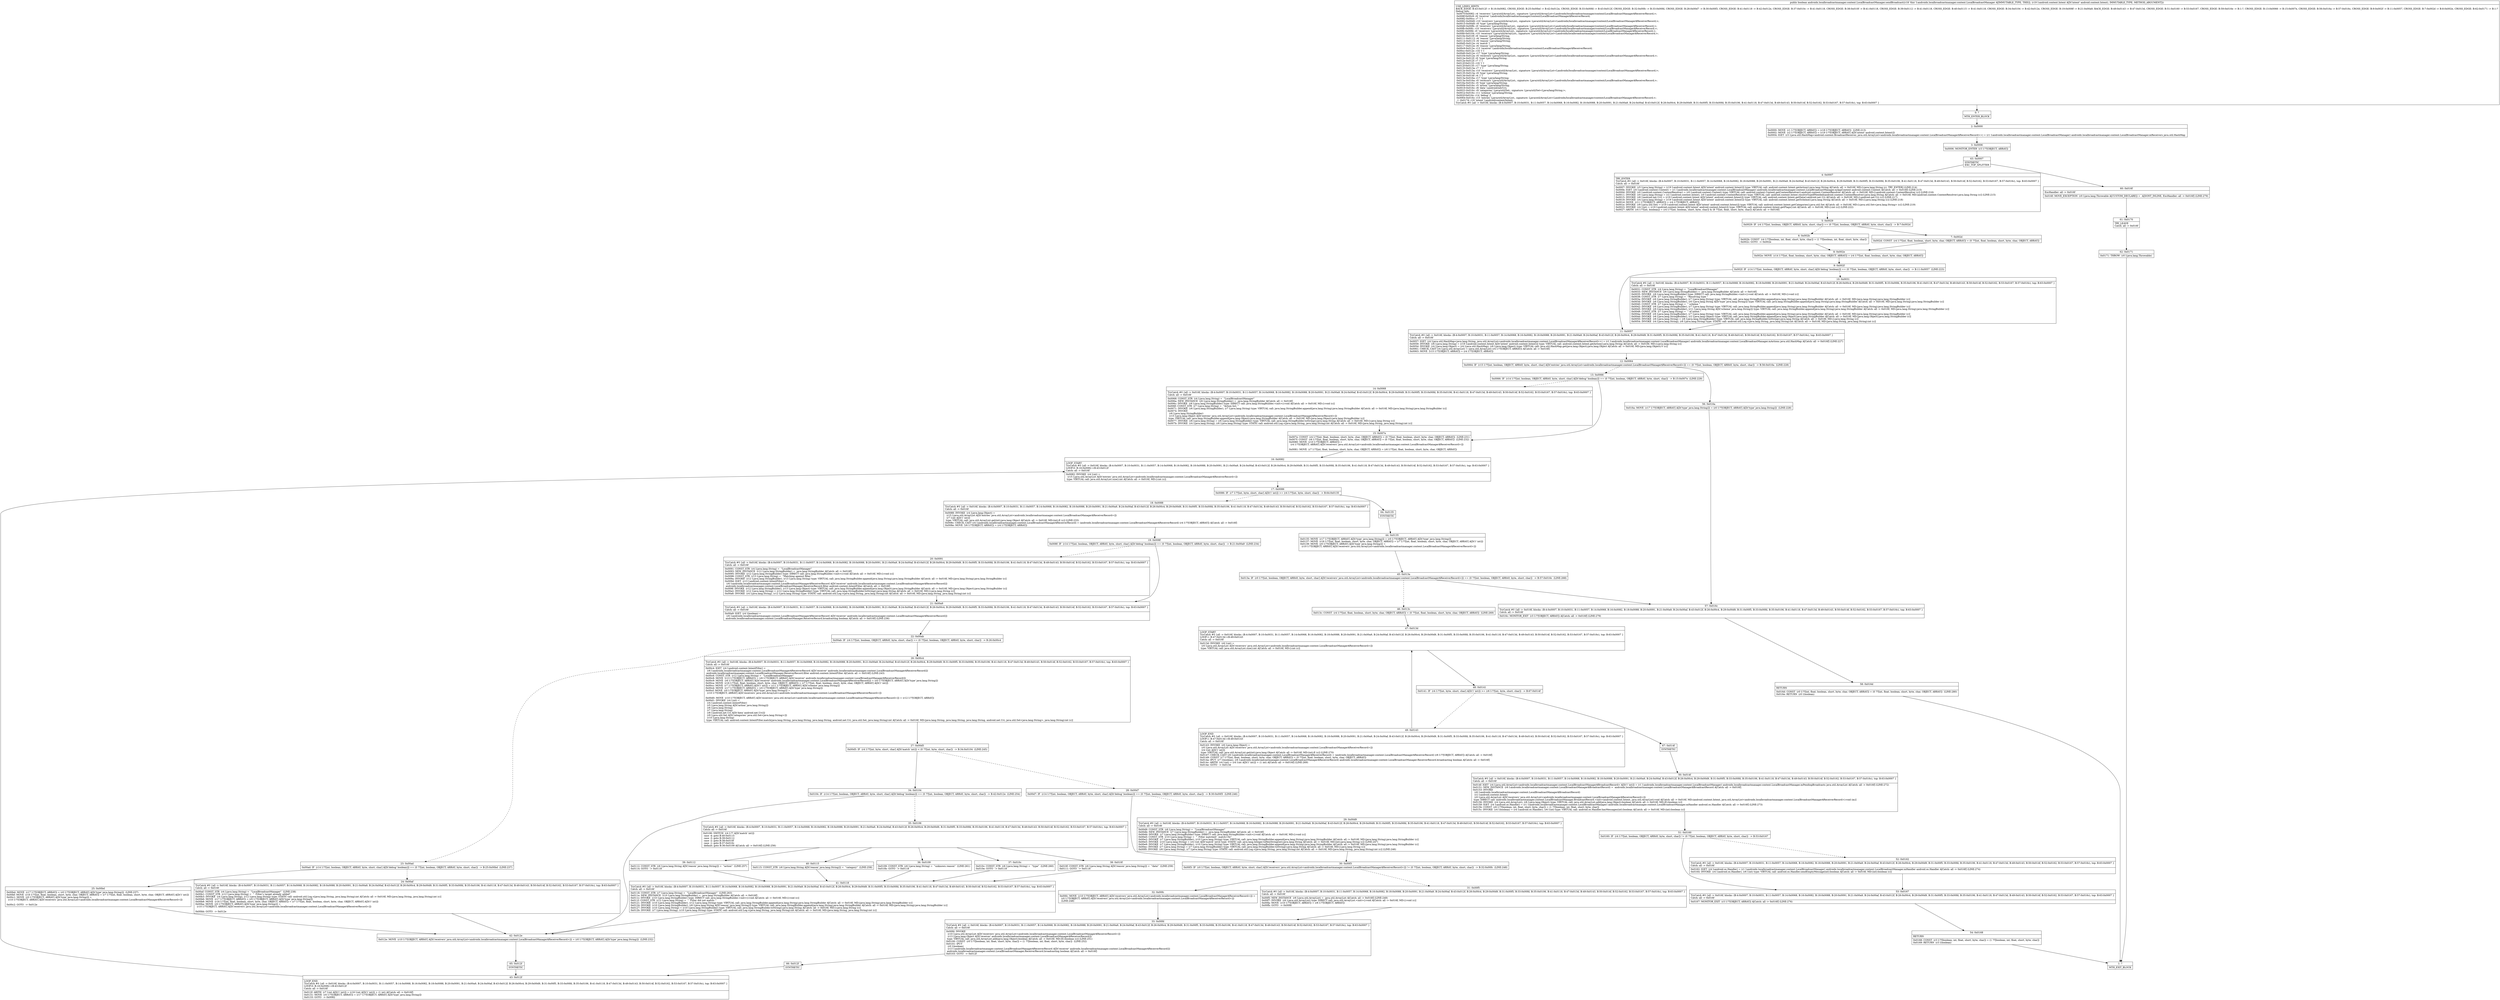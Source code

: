 digraph "CFG forandroidx.localbroadcastmanager.content.LocalBroadcastManager.sendBroadcast(Landroid\/content\/Intent;)Z" {
Node_0 [shape=record,label="{0\:\ ?|MTH_ENTER_BLOCK\l}"];
Node_2 [shape=record,label="{2\:\ 0x0000|0x0000: MOVE  (r1 I:??[OBJECT, ARRAY]) = (r18 I:??[OBJECT, ARRAY])  (LINE:213)\l0x0002: MOVE  (r2 I:??[OBJECT, ARRAY]) = (r19 I:??[OBJECT, ARRAY] A[D('intent' android.content.Intent)]) \l0x0004: IGET  (r3 I:java.util.HashMap\<android.content.BroadcastReceiver, java.util.ArrayList\<androidx.localbroadcastmanager.content.LocalBroadcastManager$ReceiverRecord\>\>) = (r1 I:androidx.localbroadcastmanager.content.LocalBroadcastManager) androidx.localbroadcastmanager.content.LocalBroadcastManager.mReceivers java.util.HashMap \l}"];
Node_3 [shape=record,label="{3\:\ 0x0006|0x0006: MONITOR_ENTER  (r3 I:??[OBJECT, ARRAY]) \l}"];
Node_63 [shape=record,label="{63\:\ 0x0007|SYNTHETIC\lEXC_TOP_SPLITTER\l}"];
Node_4 [shape=record,label="{4\:\ 0x0007|TRY_ENTER\lTryCatch #0 \{all \-\> 0x016f, blocks: (B:4:0x0007, B:10:0x0031, B:11:0x0057, B:14:0x0068, B:16:0x0082, B:18:0x0088, B:20:0x0091, B:21:0x00a9, B:24:0x00af, B:43:0x012f, B:26:0x00c4, B:29:0x00d9, B:31:0x00f5, B:33:0x00fd, B:35:0x0106, B:41:0x0118, B:47:0x013d, B:49:0x0143, B:50:0x014f, B:52:0x0162, B:53:0x0167, B:57:0x016c), top: B:63:0x0007 \}\lCatch: all \-\> 0x016f\l|0x0007: INVOKE  (r5 I:java.lang.String) = (r19 I:android.content.Intent A[D('intent' android.content.Intent)]) type: VIRTUAL call: android.content.Intent.getAction():java.lang.String A[Catch: all \-\> 0x016f, MD:():java.lang.String (c), TRY_ENTER] (LINE:214)\l0x000b: IGET  (r0 I:android.content.Context) = (r1 I:androidx.localbroadcastmanager.content.LocalBroadcastManager) androidx.localbroadcastmanager.content.LocalBroadcastManager.mAppContext android.content.Context A[Catch: all \-\> 0x016f] (LINE:215)\l0x000d: INVOKE  (r0 I:android.content.ContentResolver) = (r0 I:android.content.Context) type: VIRTUAL call: android.content.Context.getContentResolver():android.content.ContentResolver A[Catch: all \-\> 0x016f, MD:():android.content.ContentResolver (c)] (LINE:216)\l0x0011: INVOKE  (r0 I:java.lang.String) = (r2 I:android.content.Intent), (r0 I:android.content.ContentResolver) type: VIRTUAL call: android.content.Intent.resolveTypeIfNeeded(android.content.ContentResolver):java.lang.String A[Catch: all \-\> 0x016f, MD:(android.content.ContentResolver):java.lang.String (c)] (LINE:215)\l0x0015: INVOKE  (r8 I:android.net.Uri) = (r19 I:android.content.Intent A[D('intent' android.content.Intent)]) type: VIRTUAL call: android.content.Intent.getData():android.net.Uri A[Catch: all \-\> 0x016f, MD:():android.net.Uri (c)] (LINE:217)\l0x0019: INVOKE  (r4 I:java.lang.String) = (r19 I:android.content.Intent A[D('intent' android.content.Intent)]) type: VIRTUAL call: android.content.Intent.getScheme():java.lang.String A[Catch: all \-\> 0x016f, MD:():java.lang.String (c)] (LINE:218)\l0x001d: MOVE  (r11 I:??[OBJECT, ARRAY]) = (r4 I:??[OBJECT, ARRAY]) \l0x001e: INVOKE  (r9 I:java.util.Set) = (r19 I:android.content.Intent A[D('intent' android.content.Intent)]) type: VIRTUAL call: android.content.Intent.getCategories():java.util.Set A[Catch: all \-\> 0x016f, MD:():java.util.Set\<java.lang.String\> (c)] (LINE:219)\l0x0023: INVOKE  (r4 I:int) = (r19 I:android.content.Intent A[D('intent' android.content.Intent)]) type: VIRTUAL call: android.content.Intent.getFlags():int A[Catch: all \-\> 0x016f, MD:():int (c)] (LINE:222)\l0x0027: ARITH  (r4 I:??[int, boolean]) = (r4 I:??[int, boolean, short, byte, char]) & (8 ??[int, float, short, byte, char]) A[Catch: all \-\> 0x016f]\l}"];
Node_5 [shape=record,label="{5\:\ 0x0029|0x0029: IF  (r4 I:??[int, boolean, OBJECT, ARRAY, byte, short, char]) == (0 ??[int, boolean, OBJECT, ARRAY, byte, short, char])  \-\> B:7:0x002d \l}"];
Node_6 [shape=record,label="{6\:\ 0x002b|0x002b: CONST  (r4 I:??[boolean, int, float, short, byte, char]) = (1 ??[boolean, int, float, short, byte, char]) \l0x002c: GOTO  \-\> 0x002e \l}"];
Node_8 [shape=record,label="{8\:\ 0x002e|0x002e: MOVE  (r14 I:??[int, float, boolean, short, byte, char, OBJECT, ARRAY]) = (r4 I:??[int, float, boolean, short, byte, char, OBJECT, ARRAY]) \l}"];
Node_9 [shape=record,label="{9\:\ 0x002f|0x002f: IF  (r14 I:??[int, boolean, OBJECT, ARRAY, byte, short, char] A[D('debug' boolean)]) == (0 ??[int, boolean, OBJECT, ARRAY, byte, short, char])  \-\> B:11:0x0057  (LINE:223)\l}"];
Node_10 [shape=record,label="{10\:\ 0x0031|TryCatch #0 \{all \-\> 0x016f, blocks: (B:4:0x0007, B:10:0x0031, B:11:0x0057, B:14:0x0068, B:16:0x0082, B:18:0x0088, B:20:0x0091, B:21:0x00a9, B:24:0x00af, B:43:0x012f, B:26:0x00c4, B:29:0x00d9, B:31:0x00f5, B:33:0x00fd, B:35:0x0106, B:41:0x0118, B:47:0x013d, B:49:0x0143, B:50:0x014f, B:52:0x0162, B:53:0x0167, B:57:0x016c), top: B:63:0x0007 \}\lCatch: all \-\> 0x016f\l|0x0031: CONST_STR  (r4 I:java.lang.String) =  \"LocalBroadcastManager\" \l0x0033: NEW_INSTANCE  (r6 I:java.lang.StringBuilder) =  java.lang.StringBuilder A[Catch: all \-\> 0x016f]\l0x0035: INVOKE  (r6 I:java.lang.StringBuilder) type: DIRECT call: java.lang.StringBuilder.\<init\>():void A[Catch: all \-\> 0x016f, MD:():void (c)]\l0x0038: CONST_STR  (r7 I:java.lang.String) =  \"Resolving type \" \l0x003a: INVOKE  (r6 I:java.lang.StringBuilder), (r7 I:java.lang.String) type: VIRTUAL call: java.lang.StringBuilder.append(java.lang.String):java.lang.StringBuilder A[Catch: all \-\> 0x016f, MD:(java.lang.String):java.lang.StringBuilder (c)]\l0x003d: INVOKE  (r6 I:java.lang.StringBuilder), (r0 I:java.lang.String A[D('type' java.lang.String)]) type: VIRTUAL call: java.lang.StringBuilder.append(java.lang.String):java.lang.StringBuilder A[Catch: all \-\> 0x016f, MD:(java.lang.String):java.lang.StringBuilder (c)]\l0x0040: CONST_STR  (r7 I:java.lang.String) =  \" scheme \" \l0x0042: INVOKE  (r6 I:java.lang.StringBuilder), (r7 I:java.lang.String) type: VIRTUAL call: java.lang.StringBuilder.append(java.lang.String):java.lang.StringBuilder A[Catch: all \-\> 0x016f, MD:(java.lang.String):java.lang.StringBuilder (c)]\l0x0045: INVOKE  (r6 I:java.lang.StringBuilder), (r11 I:java.lang.String A[D('scheme' java.lang.String)]) type: VIRTUAL call: java.lang.StringBuilder.append(java.lang.String):java.lang.StringBuilder A[Catch: all \-\> 0x016f, MD:(java.lang.String):java.lang.StringBuilder (c)]\l0x0048: CONST_STR  (r7 I:java.lang.String) =  \" of intent \" \l0x004a: INVOKE  (r6 I:java.lang.StringBuilder), (r7 I:java.lang.String) type: VIRTUAL call: java.lang.StringBuilder.append(java.lang.String):java.lang.StringBuilder A[Catch: all \-\> 0x016f, MD:(java.lang.String):java.lang.StringBuilder (c)]\l0x004d: INVOKE  (r6 I:java.lang.StringBuilder), (r2 I:java.lang.Object) type: VIRTUAL call: java.lang.StringBuilder.append(java.lang.Object):java.lang.StringBuilder A[Catch: all \-\> 0x016f, MD:(java.lang.Object):java.lang.StringBuilder (c)]\l0x0050: INVOKE  (r6 I:java.lang.String) = (r6 I:java.lang.StringBuilder) type: VIRTUAL call: java.lang.StringBuilder.toString():java.lang.String A[Catch: all \-\> 0x016f, MD:():java.lang.String (c)]\l0x0054: INVOKE  (r4 I:java.lang.String), (r6 I:java.lang.String) type: STATIC call: android.util.Log.v(java.lang.String, java.lang.String):int A[Catch: all \-\> 0x016f, MD:(java.lang.String, java.lang.String):int (c)]\l}"];
Node_11 [shape=record,label="{11\:\ 0x0057|TryCatch #0 \{all \-\> 0x016f, blocks: (B:4:0x0007, B:10:0x0031, B:11:0x0057, B:14:0x0068, B:16:0x0082, B:18:0x0088, B:20:0x0091, B:21:0x00a9, B:24:0x00af, B:43:0x012f, B:26:0x00c4, B:29:0x00d9, B:31:0x00f5, B:33:0x00fd, B:35:0x0106, B:41:0x0118, B:47:0x013d, B:49:0x0143, B:50:0x014f, B:52:0x0162, B:53:0x0167, B:57:0x016c), top: B:63:0x0007 \}\lCatch: all \-\> 0x016f\l|0x0057: IGET  (r4 I:java.util.HashMap\<java.lang.String, java.util.ArrayList\<androidx.localbroadcastmanager.content.LocalBroadcastManager$ReceiverRecord\>\>) = (r1 I:androidx.localbroadcastmanager.content.LocalBroadcastManager) androidx.localbroadcastmanager.content.LocalBroadcastManager.mActions java.util.HashMap A[Catch: all \-\> 0x016f] (LINE:227)\l0x0059: INVOKE  (r6 I:java.lang.String) = (r19 I:android.content.Intent A[D('intent' android.content.Intent)]) type: VIRTUAL call: android.content.Intent.getAction():java.lang.String A[Catch: all \-\> 0x016f, MD:():java.lang.String (c)]\l0x005d: INVOKE  (r4 I:java.lang.Object) = (r4 I:java.util.HashMap), (r6 I:java.lang.Object) type: VIRTUAL call: java.util.HashMap.get(java.lang.Object):java.lang.Object A[Catch: all \-\> 0x016f, MD:(java.lang.Object):V (c)]\l0x0061: CHECK_CAST (r4 I:java.util.ArrayList) = (java.util.ArrayList) (r4 I:??[OBJECT, ARRAY]) A[Catch: all \-\> 0x016f]\l0x0063: MOVE  (r15 I:??[OBJECT, ARRAY]) = (r4 I:??[OBJECT, ARRAY]) \l}"];
Node_12 [shape=record,label="{12\:\ 0x0064|0x0064: IF  (r15 I:??[int, boolean, OBJECT, ARRAY, byte, short, char] A[D('entries' java.util.ArrayList\<androidx.localbroadcastmanager.content.LocalBroadcastManager$ReceiverRecord\>)]) == (0 ??[int, boolean, OBJECT, ARRAY, byte, short, char])  \-\> B:56:0x016a  (LINE:228)\l}"];
Node_13 [shape=record,label="{13\:\ 0x0066|0x0066: IF  (r14 I:??[int, boolean, OBJECT, ARRAY, byte, short, char] A[D('debug' boolean)]) == (0 ??[int, boolean, OBJECT, ARRAY, byte, short, char])  \-\> B:15:0x007e  (LINE:229)\l}"];
Node_14 [shape=record,label="{14\:\ 0x0068|TryCatch #0 \{all \-\> 0x016f, blocks: (B:4:0x0007, B:10:0x0031, B:11:0x0057, B:14:0x0068, B:16:0x0082, B:18:0x0088, B:20:0x0091, B:21:0x00a9, B:24:0x00af, B:43:0x012f, B:26:0x00c4, B:29:0x00d9, B:31:0x00f5, B:33:0x00fd, B:35:0x0106, B:41:0x0118, B:47:0x013d, B:49:0x0143, B:50:0x014f, B:52:0x0162, B:53:0x0167, B:57:0x016c), top: B:63:0x0007 \}\lCatch: all \-\> 0x016f\l|0x0068: CONST_STR  (r4 I:java.lang.String) =  \"LocalBroadcastManager\" \l0x006a: NEW_INSTANCE  (r6 I:java.lang.StringBuilder) =  java.lang.StringBuilder A[Catch: all \-\> 0x016f]\l0x006c: INVOKE  (r6 I:java.lang.StringBuilder) type: DIRECT call: java.lang.StringBuilder.\<init\>():void A[Catch: all \-\> 0x016f, MD:():void (c)]\l0x006f: CONST_STR  (r7 I:java.lang.String) =  \"Action list: \" \l0x0071: INVOKE  (r6 I:java.lang.StringBuilder), (r7 I:java.lang.String) type: VIRTUAL call: java.lang.StringBuilder.append(java.lang.String):java.lang.StringBuilder A[Catch: all \-\> 0x016f, MD:(java.lang.String):java.lang.StringBuilder (c)]\l0x0074: INVOKE  \l  (r6 I:java.lang.StringBuilder)\l  (r15 I:java.lang.Object A[D('entries' java.util.ArrayList\<androidx.localbroadcastmanager.content.LocalBroadcastManager$ReceiverRecord\>)])\l type: VIRTUAL call: java.lang.StringBuilder.append(java.lang.Object):java.lang.StringBuilder A[Catch: all \-\> 0x016f, MD:(java.lang.Object):java.lang.StringBuilder (c)]\l0x0077: INVOKE  (r6 I:java.lang.String) = (r6 I:java.lang.StringBuilder) type: VIRTUAL call: java.lang.StringBuilder.toString():java.lang.String A[Catch: all \-\> 0x016f, MD:():java.lang.String (c)]\l0x007b: INVOKE  (r4 I:java.lang.String), (r6 I:java.lang.String) type: STATIC call: android.util.Log.v(java.lang.String, java.lang.String):int A[Catch: all \-\> 0x016f, MD:(java.lang.String, java.lang.String):int (c)]\l}"];
Node_15 [shape=record,label="{15\:\ 0x007e|0x007e: CONST  (r4 I:??[int, float, boolean, short, byte, char, OBJECT, ARRAY]) = (0 ??[int, float, boolean, short, byte, char, OBJECT, ARRAY])  (LINE:231)\l0x007f: CONST  (r6 I:??[int, float, boolean, short, byte, char, OBJECT, ARRAY]) = (0 ??[int, float, boolean, short, byte, char, OBJECT, ARRAY])  (LINE:232)\l0x0080: MOVE  (r10 I:??[OBJECT, ARRAY]) = \l  (r4 I:??[OBJECT, ARRAY] A[D('receivers' java.util.ArrayList\<androidx.localbroadcastmanager.content.LocalBroadcastManager$ReceiverRecord\>)])\l \l0x0081: MOVE  (r7 I:??[int, float, boolean, short, byte, char, OBJECT, ARRAY]) = (r6 I:??[int, float, boolean, short, byte, char, OBJECT, ARRAY]) \l}"];
Node_16 [shape=record,label="{16\:\ 0x0082|LOOP_START\lTryCatch #0 \{all \-\> 0x016f, blocks: (B:4:0x0007, B:10:0x0031, B:11:0x0057, B:14:0x0068, B:16:0x0082, B:18:0x0088, B:20:0x0091, B:21:0x00a9, B:24:0x00af, B:43:0x012f, B:26:0x00c4, B:29:0x00d9, B:31:0x00f5, B:33:0x00fd, B:35:0x0106, B:41:0x0118, B:47:0x013d, B:49:0x0143, B:50:0x014f, B:52:0x0162, B:53:0x0167, B:57:0x016c), top: B:63:0x0007 \}\lLOOP:0: B:16:0x0082\-\>B:43:0x012f\lCatch: all \-\> 0x016f\l|0x0082: INVOKE  (r4 I:int) = \l  (r15 I:java.util.ArrayList A[D('entries' java.util.ArrayList\<androidx.localbroadcastmanager.content.LocalBroadcastManager$ReceiverRecord\>)])\l type: VIRTUAL call: java.util.ArrayList.size():int A[Catch: all \-\> 0x016f, MD:():int (c)]\l}"];
Node_17 [shape=record,label="{17\:\ 0x0086|0x0086: IF  (r7 I:??[int, byte, short, char] A[D('i' int)]) \>= (r4 I:??[int, byte, short, char])  \-\> B:64:0x0135 \l}"];
Node_18 [shape=record,label="{18\:\ 0x0088|TryCatch #0 \{all \-\> 0x016f, blocks: (B:4:0x0007, B:10:0x0031, B:11:0x0057, B:14:0x0068, B:16:0x0082, B:18:0x0088, B:20:0x0091, B:21:0x00a9, B:24:0x00af, B:43:0x012f, B:26:0x00c4, B:29:0x00d9, B:31:0x00f5, B:33:0x00fd, B:35:0x0106, B:41:0x0118, B:47:0x013d, B:49:0x0143, B:50:0x014f, B:52:0x0162, B:53:0x0167, B:57:0x016c), top: B:63:0x0007 \}\lCatch: all \-\> 0x016f\l|0x0088: INVOKE  (r4 I:java.lang.Object) = \l  (r15 I:java.util.ArrayList A[D('entries' java.util.ArrayList\<androidx.localbroadcastmanager.content.LocalBroadcastManager$ReceiverRecord\>)])\l  (r7 I:int A[D('i' int)])\l type: VIRTUAL call: java.util.ArrayList.get(int):java.lang.Object A[Catch: all \-\> 0x016f, MD:(int):E (c)] (LINE:233)\l0x008c: CHECK_CAST (r4 I:androidx.localbroadcastmanager.content.LocalBroadcastManager$ReceiverRecord) = (androidx.localbroadcastmanager.content.LocalBroadcastManager$ReceiverRecord) (r4 I:??[OBJECT, ARRAY]) A[Catch: all \-\> 0x016f]\l0x008e: MOVE  (r6 I:??[OBJECT, ARRAY]) = (r4 I:??[OBJECT, ARRAY]) \l}"];
Node_19 [shape=record,label="{19\:\ 0x008f|0x008f: IF  (r14 I:??[int, boolean, OBJECT, ARRAY, byte, short, char] A[D('debug' boolean)]) == (0 ??[int, boolean, OBJECT, ARRAY, byte, short, char])  \-\> B:21:0x00a9  (LINE:234)\l}"];
Node_20 [shape=record,label="{20\:\ 0x0091|TryCatch #0 \{all \-\> 0x016f, blocks: (B:4:0x0007, B:10:0x0031, B:11:0x0057, B:14:0x0068, B:16:0x0082, B:18:0x0088, B:20:0x0091, B:21:0x00a9, B:24:0x00af, B:43:0x012f, B:26:0x00c4, B:29:0x00d9, B:31:0x00f5, B:33:0x00fd, B:35:0x0106, B:41:0x0118, B:47:0x013d, B:49:0x0143, B:50:0x014f, B:52:0x0162, B:53:0x0167, B:57:0x016c), top: B:63:0x0007 \}\lCatch: all \-\> 0x016f\l|0x0091: CONST_STR  (r4 I:java.lang.String) =  \"LocalBroadcastManager\" \l0x0093: NEW_INSTANCE  (r12 I:java.lang.StringBuilder) =  java.lang.StringBuilder A[Catch: all \-\> 0x016f]\l0x0095: INVOKE  (r12 I:java.lang.StringBuilder) type: DIRECT call: java.lang.StringBuilder.\<init\>():void A[Catch: all \-\> 0x016f, MD:():void (c)]\l0x0098: CONST_STR  (r13 I:java.lang.String) =  \"Matching against filter \" \l0x009a: INVOKE  (r12 I:java.lang.StringBuilder), (r13 I:java.lang.String) type: VIRTUAL call: java.lang.StringBuilder.append(java.lang.String):java.lang.StringBuilder A[Catch: all \-\> 0x016f, MD:(java.lang.String):java.lang.StringBuilder (c)]\l0x009d: IGET  (r13 I:android.content.IntentFilter) = \l  (r6 I:androidx.localbroadcastmanager.content.LocalBroadcastManager$ReceiverRecord A[D('receiver' androidx.localbroadcastmanager.content.LocalBroadcastManager$ReceiverRecord)])\l androidx.localbroadcastmanager.content.LocalBroadcastManager.ReceiverRecord.filter android.content.IntentFilter A[Catch: all \-\> 0x016f]\l0x009f: INVOKE  (r12 I:java.lang.StringBuilder), (r13 I:java.lang.Object) type: VIRTUAL call: java.lang.StringBuilder.append(java.lang.Object):java.lang.StringBuilder A[Catch: all \-\> 0x016f, MD:(java.lang.Object):java.lang.StringBuilder (c)]\l0x00a2: INVOKE  (r12 I:java.lang.String) = (r12 I:java.lang.StringBuilder) type: VIRTUAL call: java.lang.StringBuilder.toString():java.lang.String A[Catch: all \-\> 0x016f, MD:():java.lang.String (c)]\l0x00a6: INVOKE  (r4 I:java.lang.String), (r12 I:java.lang.String) type: STATIC call: android.util.Log.v(java.lang.String, java.lang.String):int A[Catch: all \-\> 0x016f, MD:(java.lang.String, java.lang.String):int (c)]\l}"];
Node_21 [shape=record,label="{21\:\ 0x00a9|TryCatch #0 \{all \-\> 0x016f, blocks: (B:4:0x0007, B:10:0x0031, B:11:0x0057, B:14:0x0068, B:16:0x0082, B:18:0x0088, B:20:0x0091, B:21:0x00a9, B:24:0x00af, B:43:0x012f, B:26:0x00c4, B:29:0x00d9, B:31:0x00f5, B:33:0x00fd, B:35:0x0106, B:41:0x0118, B:47:0x013d, B:49:0x0143, B:50:0x014f, B:52:0x0162, B:53:0x0167, B:57:0x016c), top: B:63:0x0007 \}\lCatch: all \-\> 0x016f\l|0x00a9: IGET  (r4 I:boolean) = \l  (r6 I:androidx.localbroadcastmanager.content.LocalBroadcastManager$ReceiverRecord A[D('receiver' androidx.localbroadcastmanager.content.LocalBroadcastManager$ReceiverRecord)])\l androidx.localbroadcastmanager.content.LocalBroadcastManager.ReceiverRecord.broadcasting boolean A[Catch: all \-\> 0x016f] (LINE:236)\l}"];
Node_22 [shape=record,label="{22\:\ 0x00ab|0x00ab: IF  (r4 I:??[int, boolean, OBJECT, ARRAY, byte, short, char]) == (0 ??[int, boolean, OBJECT, ARRAY, byte, short, char])  \-\> B:26:0x00c4 \l}"];
Node_23 [shape=record,label="{23\:\ 0x00ad|0x00ad: IF  (r14 I:??[int, boolean, OBJECT, ARRAY, byte, short, char] A[D('debug' boolean)]) == (0 ??[int, boolean, OBJECT, ARRAY, byte, short, char])  \-\> B:25:0x00bd  (LINE:237)\l}"];
Node_24 [shape=record,label="{24\:\ 0x00af|TryCatch #0 \{all \-\> 0x016f, blocks: (B:4:0x0007, B:10:0x0031, B:11:0x0057, B:14:0x0068, B:16:0x0082, B:18:0x0088, B:20:0x0091, B:21:0x00a9, B:24:0x00af, B:43:0x012f, B:26:0x00c4, B:29:0x00d9, B:31:0x00f5, B:33:0x00fd, B:35:0x0106, B:41:0x0118, B:47:0x013d, B:49:0x0143, B:50:0x014f, B:52:0x0162, B:53:0x0167, B:57:0x016c), top: B:63:0x0007 \}\lCatch: all \-\> 0x016f\l|0x00af: CONST_STR  (r4 I:java.lang.String) =  \"LocalBroadcastManager\"  (LINE:238)\l0x00b1: CONST_STR  (r12 I:java.lang.String) =  \"  Filter's target already added\" \l0x00b3: INVOKE  (r4 I:java.lang.String), (r12 I:java.lang.String) type: STATIC call: android.util.Log.v(java.lang.String, java.lang.String):int A[Catch: all \-\> 0x016f, MD:(java.lang.String, java.lang.String):int (c)]\l0x00b6: MOVE  (r17 I:??[OBJECT, ARRAY]) = (r0 I:??[OBJECT, ARRAY] A[D('type' java.lang.String)]) \l0x00b8: MOVE  (r16 I:??[int, float, boolean, short, byte, char, OBJECT, ARRAY]) = (r7 I:??[int, float, boolean, short, byte, char, OBJECT, ARRAY] A[D('i' int)]) \l0x00ba: MOVE  (r0 I:??[OBJECT, ARRAY] A[D('type' java.lang.String)]) = \l  (r10 I:??[OBJECT, ARRAY] A[D('receivers' java.util.ArrayList\<androidx.localbroadcastmanager.content.LocalBroadcastManager$ReceiverRecord\>)])\l \l0x00bb: GOTO  \-\> 0x012e \l}"];
Node_42 [shape=record,label="{42\:\ 0x012e|0x012e: MOVE  (r10 I:??[OBJECT, ARRAY] A[D('receivers' java.util.ArrayList\<androidx.localbroadcastmanager.content.LocalBroadcastManager$ReceiverRecord\>)]) = (r0 I:??[OBJECT, ARRAY] A[D('type' java.lang.String)])  (LINE:232)\l}"];
Node_65 [shape=record,label="{65\:\ 0x012f|SYNTHETIC\l}"];
Node_43 [shape=record,label="{43\:\ 0x012f|LOOP_END\lTryCatch #0 \{all \-\> 0x016f, blocks: (B:4:0x0007, B:10:0x0031, B:11:0x0057, B:14:0x0068, B:16:0x0082, B:18:0x0088, B:20:0x0091, B:21:0x00a9, B:24:0x00af, B:43:0x012f, B:26:0x00c4, B:29:0x00d9, B:31:0x00f5, B:33:0x00fd, B:35:0x0106, B:41:0x0118, B:47:0x013d, B:49:0x0143, B:50:0x014f, B:52:0x0162, B:53:0x0167, B:57:0x016c), top: B:63:0x0007 \}\lLOOP:0: B:16:0x0082\-\>B:43:0x012f\lCatch: all \-\> 0x016f\l|0x012f: ARITH  (r7 I:int A[D('i' int)]) = (r16 I:int A[D('i' int)]) + (1 int) A[Catch: all \-\> 0x016f]\l0x0131: MOVE  (r0 I:??[OBJECT, ARRAY]) = (r17 I:??[OBJECT, ARRAY] A[D('type' java.lang.String)]) \l0x0133: GOTO  \-\> 0x0082 \l}"];
Node_25 [shape=record,label="{25\:\ 0x00bd|0x00bd: MOVE  (r17 I:??[OBJECT, ARRAY]) = (r0 I:??[OBJECT, ARRAY] A[D('type' java.lang.String)])  (LINE:237)\l0x00bf: MOVE  (r16 I:??[int, float, boolean, short, byte, char, OBJECT, ARRAY]) = (r7 I:??[int, float, boolean, short, byte, char, OBJECT, ARRAY] A[D('i' int)]) \l0x00c1: MOVE  (r0 I:??[OBJECT, ARRAY] A[D('type' java.lang.String)]) = \l  (r10 I:??[OBJECT, ARRAY] A[D('receivers' java.util.ArrayList\<androidx.localbroadcastmanager.content.LocalBroadcastManager$ReceiverRecord\>)])\l \l0x00c2: GOTO  \-\> 0x012e \l}"];
Node_26 [shape=record,label="{26\:\ 0x00c4|TryCatch #0 \{all \-\> 0x016f, blocks: (B:4:0x0007, B:10:0x0031, B:11:0x0057, B:14:0x0068, B:16:0x0082, B:18:0x0088, B:20:0x0091, B:21:0x00a9, B:24:0x00af, B:43:0x012f, B:26:0x00c4, B:29:0x00d9, B:31:0x00f5, B:33:0x00fd, B:35:0x0106, B:41:0x0118, B:47:0x013d, B:49:0x0143, B:50:0x014f, B:52:0x0162, B:53:0x0167, B:57:0x016c), top: B:63:0x0007 \}\lCatch: all \-\> 0x016f\l|0x00c4: IGET  (r4 I:android.content.IntentFilter) = \l  (r6 I:androidx.localbroadcastmanager.content.LocalBroadcastManager$ReceiverRecord A[D('receiver' androidx.localbroadcastmanager.content.LocalBroadcastManager$ReceiverRecord)])\l androidx.localbroadcastmanager.content.LocalBroadcastManager.ReceiverRecord.filter android.content.IntentFilter A[Catch: all \-\> 0x016f] (LINE:243)\l0x00c6: CONST_STR  (r12 I:java.lang.String) =  \"LocalBroadcastManager\" \l0x00c8: MOVE  (r13 I:??[OBJECT, ARRAY]) = (r6 I:??[OBJECT, ARRAY] A[D('receiver' androidx.localbroadcastmanager.content.LocalBroadcastManager$ReceiverRecord)]) \l0x00c9: MOVE  (r6 I:??[OBJECT, ARRAY] A[D('receiver' androidx.localbroadcastmanager.content.LocalBroadcastManager$ReceiverRecord)]) = (r0 I:??[OBJECT, ARRAY] A[D('type' java.lang.String)]) \l0x00ca: MOVE  (r16 I:??[int, float, boolean, short, byte, char, OBJECT, ARRAY]) = (r7 I:??[int, float, boolean, short, byte, char, OBJECT, ARRAY] A[D('i' int)]) \l0x00cc: MOVE  (r7 I:??[OBJECT, ARRAY] A[D('i' int)]) = (r11 I:??[OBJECT, ARRAY] A[D('scheme' java.lang.String)]) \l0x00cd: MOVE  (r17 I:??[OBJECT, ARRAY]) = (r0 I:??[OBJECT, ARRAY] A[D('type' java.lang.String)]) \l0x00cf: MOVE  (r0 I:??[OBJECT, ARRAY] A[D('type' java.lang.String)]) = \l  (r10 I:??[OBJECT, ARRAY] A[D('receivers' java.util.ArrayList\<androidx.localbroadcastmanager.content.LocalBroadcastManager$ReceiverRecord\>)])\l \l0x00d0: MOVE  (r10 I:??[OBJECT, ARRAY] A[D('receivers' java.util.ArrayList\<androidx.localbroadcastmanager.content.LocalBroadcastManager$ReceiverRecord\>)]) = (r12 I:??[OBJECT, ARRAY]) \l0x00d1: INVOKE  (r4 I:int) = \l  (r4 I:android.content.IntentFilter)\l  (r5 I:java.lang.String A[D('action' java.lang.String)])\l  (r6 I:java.lang.String)\l  (r7 I:java.lang.String)\l  (r8 I:android.net.Uri A[D('data' android.net.Uri)])\l  (r9 I:java.util.Set A[D('categories' java.util.Set\<java.lang.String\>)])\l  (r10 I:java.lang.String)\l type: VIRTUAL call: android.content.IntentFilter.match(java.lang.String, java.lang.String, java.lang.String, android.net.Uri, java.util.Set, java.lang.String):int A[Catch: all \-\> 0x016f, MD:(java.lang.String, java.lang.String, java.lang.String, android.net.Uri, java.util.Set\<java.lang.String\>, java.lang.String):int (c)]\l}"];
Node_27 [shape=record,label="{27\:\ 0x00d5|0x00d5: IF  (r4 I:??[int, byte, short, char] A[D('match' int)]) \< (0 ??[int, byte, short, char])  \-\> B:34:0x0104  (LINE:245)\l}"];
Node_28 [shape=record,label="{28\:\ 0x00d7|0x00d7: IF  (r14 I:??[int, boolean, OBJECT, ARRAY, byte, short, char] A[D('debug' boolean)]) == (0 ??[int, boolean, OBJECT, ARRAY, byte, short, char])  \-\> B:30:0x00f3  (LINE:246)\l}"];
Node_29 [shape=record,label="{29\:\ 0x00d9|TryCatch #0 \{all \-\> 0x016f, blocks: (B:4:0x0007, B:10:0x0031, B:11:0x0057, B:14:0x0068, B:16:0x0082, B:18:0x0088, B:20:0x0091, B:21:0x00a9, B:24:0x00af, B:43:0x012f, B:26:0x00c4, B:29:0x00d9, B:31:0x00f5, B:33:0x00fd, B:35:0x0106, B:41:0x0118, B:47:0x013d, B:49:0x0143, B:50:0x014f, B:52:0x0162, B:53:0x0167, B:57:0x016c), top: B:63:0x0007 \}\lCatch: all \-\> 0x016f\l|0x00d9: CONST_STR  (r6 I:java.lang.String) =  \"LocalBroadcastManager\" \l0x00db: NEW_INSTANCE  (r7 I:java.lang.StringBuilder) =  java.lang.StringBuilder A[Catch: all \-\> 0x016f]\l0x00dd: INVOKE  (r7 I:java.lang.StringBuilder) type: DIRECT call: java.lang.StringBuilder.\<init\>():void A[Catch: all \-\> 0x016f, MD:():void (c)]\l0x00e0: CONST_STR  (r10 I:java.lang.String) =  \"  Filter matched!  match=0x\" \l0x00e2: INVOKE  (r7 I:java.lang.StringBuilder), (r10 I:java.lang.String) type: VIRTUAL call: java.lang.StringBuilder.append(java.lang.String):java.lang.StringBuilder A[Catch: all \-\> 0x016f, MD:(java.lang.String):java.lang.StringBuilder (c)]\l0x00e5: INVOKE  (r10 I:java.lang.String) = (r4 I:int A[D('match' int)]) type: STATIC call: java.lang.Integer.toHexString(int):java.lang.String A[Catch: all \-\> 0x016f, MD:(int):java.lang.String (c)] (LINE:247)\l0x00e9: INVOKE  (r7 I:java.lang.StringBuilder), (r10 I:java.lang.String) type: VIRTUAL call: java.lang.StringBuilder.append(java.lang.String):java.lang.StringBuilder A[Catch: all \-\> 0x016f, MD:(java.lang.String):java.lang.StringBuilder (c)]\l0x00ec: INVOKE  (r7 I:java.lang.String) = (r7 I:java.lang.StringBuilder) type: VIRTUAL call: java.lang.StringBuilder.toString():java.lang.String A[Catch: all \-\> 0x016f, MD:():java.lang.String (c)]\l0x00f0: INVOKE  (r6 I:java.lang.String), (r7 I:java.lang.String) type: STATIC call: android.util.Log.v(java.lang.String, java.lang.String):int A[Catch: all \-\> 0x016f, MD:(java.lang.String, java.lang.String):int (c)] (LINE:246)\l}"];
Node_30 [shape=record,label="{30\:\ 0x00f3|0x00f3: IF  (r0 I:??[int, boolean, OBJECT, ARRAY, byte, short, char] A[D('receivers' java.util.ArrayList\<androidx.localbroadcastmanager.content.LocalBroadcastManager$ReceiverRecord\>)]) != (0 ??[int, boolean, OBJECT, ARRAY, byte, short, char])  \-\> B:32:0x00fc  (LINE:248)\l}"];
Node_31 [shape=record,label="{31\:\ 0x00f5|TryCatch #0 \{all \-\> 0x016f, blocks: (B:4:0x0007, B:10:0x0031, B:11:0x0057, B:14:0x0068, B:16:0x0082, B:18:0x0088, B:20:0x0091, B:21:0x00a9, B:24:0x00af, B:43:0x012f, B:26:0x00c4, B:29:0x00d9, B:31:0x00f5, B:33:0x00fd, B:35:0x0106, B:41:0x0118, B:47:0x013d, B:49:0x0143, B:50:0x014f, B:52:0x0162, B:53:0x0167, B:57:0x016c), top: B:63:0x0007 \}\lCatch: all \-\> 0x016f\l|0x00f5: NEW_INSTANCE  (r6 I:java.util.ArrayList) =  java.util.ArrayList A[Catch: all \-\> 0x016f] (LINE:249)\l0x00f7: INVOKE  (r6 I:java.util.ArrayList) type: DIRECT call: java.util.ArrayList.\<init\>():void A[Catch: all \-\> 0x016f, MD:():void (c)]\l0x00fa: MOVE  (r10 I:??[OBJECT, ARRAY]) = (r6 I:??[OBJECT, ARRAY]) \l0x00fb: GOTO  \-\> 0x00fd \l}"];
Node_33 [shape=record,label="{33\:\ 0x00fd|TryCatch #0 \{all \-\> 0x016f, blocks: (B:4:0x0007, B:10:0x0031, B:11:0x0057, B:14:0x0068, B:16:0x0082, B:18:0x0088, B:20:0x0091, B:21:0x00a9, B:24:0x00af, B:43:0x012f, B:26:0x00c4, B:29:0x00d9, B:31:0x00f5, B:33:0x00fd, B:35:0x0106, B:41:0x0118, B:47:0x013d, B:49:0x0143, B:50:0x014f, B:52:0x0162, B:53:0x0167, B:57:0x016c), top: B:63:0x0007 \}\lCatch: all \-\> 0x016f\l|0x00fd: INVOKE  \l  (r10 I:java.util.ArrayList A[D('receivers' java.util.ArrayList\<androidx.localbroadcastmanager.content.LocalBroadcastManager$ReceiverRecord\>)])\l  (r13 I:java.lang.Object A[D('receiver' androidx.localbroadcastmanager.content.LocalBroadcastManager$ReceiverRecord)])\l type: VIRTUAL call: java.util.ArrayList.add(java.lang.Object):boolean A[Catch: all \-\> 0x016f, MD:(E):boolean (c)] (LINE:251)\l0x0100: CONST  (r0 I:??[boolean, int, float, short, byte, char]) = (1 ??[boolean, int, float, short, byte, char])  (LINE:252)\l0x0101: IPUT  \l  (r0 I:boolean)\l  (r13 I:androidx.localbroadcastmanager.content.LocalBroadcastManager$ReceiverRecord A[D('receiver' androidx.localbroadcastmanager.content.LocalBroadcastManager$ReceiverRecord)])\l androidx.localbroadcastmanager.content.LocalBroadcastManager.ReceiverRecord.broadcasting boolean A[Catch: all \-\> 0x016f]\l0x0103: GOTO  \-\> 0x012f \l}"];
Node_66 [shape=record,label="{66\:\ 0x012f|SYNTHETIC\l}"];
Node_32 [shape=record,label="{32\:\ 0x00fc|0x00fc: MOVE  (r10 I:??[OBJECT, ARRAY] A[D('receivers' java.util.ArrayList\<androidx.localbroadcastmanager.content.LocalBroadcastManager$ReceiverRecord\>)]) = \l  (r0 I:??[OBJECT, ARRAY] A[D('receivers' java.util.ArrayList\<androidx.localbroadcastmanager.content.LocalBroadcastManager$ReceiverRecord\>)])\l  (LINE:248)\l}"];
Node_34 [shape=record,label="{34\:\ 0x0104|0x0104: IF  (r14 I:??[int, boolean, OBJECT, ARRAY, byte, short, char] A[D('debug' boolean)]) == (0 ??[int, boolean, OBJECT, ARRAY, byte, short, char])  \-\> B:42:0x012e  (LINE:254)\l}"];
Node_35 [shape=record,label="{35\:\ 0x0106|TryCatch #0 \{all \-\> 0x016f, blocks: (B:4:0x0007, B:10:0x0031, B:11:0x0057, B:14:0x0068, B:16:0x0082, B:18:0x0088, B:20:0x0091, B:21:0x00a9, B:24:0x00af, B:43:0x012f, B:26:0x00c4, B:29:0x00d9, B:31:0x00f5, B:33:0x00fd, B:35:0x0106, B:41:0x0118, B:47:0x013d, B:49:0x0143, B:50:0x014f, B:52:0x0162, B:53:0x0167, B:57:0x016c), top: B:63:0x0007 \}\lCatch: all \-\> 0x016f\l|0x0106: SWITCH  (r4 I:?? A[D('match' int)])\l case \-4: goto B:40:0x0115\l case \-3: goto B:39:0x0112\l case \-2: goto B:38:0x010f\l case \-1: goto B:37:0x010c\l default: goto B:36:0x0109 A[Catch: all \-\> 0x016f] (LINE:256)\l}"];
Node_36 [shape=record,label="{36\:\ 0x0109|0x0109: CONST_STR  (r6 I:java.lang.String) =  \"unknown reason\"  (LINE:261)\l0x010b: GOTO  \-\> 0x0118 \l}"];
Node_41 [shape=record,label="{41\:\ 0x0118|TryCatch #0 \{all \-\> 0x016f, blocks: (B:4:0x0007, B:10:0x0031, B:11:0x0057, B:14:0x0068, B:16:0x0082, B:18:0x0088, B:20:0x0091, B:21:0x00a9, B:24:0x00af, B:43:0x012f, B:26:0x00c4, B:29:0x00d9, B:31:0x00f5, B:33:0x00fd, B:35:0x0106, B:41:0x0118, B:47:0x013d, B:49:0x0143, B:50:0x014f, B:52:0x0162, B:53:0x0167, B:57:0x016c), top: B:63:0x0007 \}\lCatch: all \-\> 0x016f\l|0x0118: CONST_STR  (r7 I:java.lang.String) =  \"LocalBroadcastManager\"  (LINE:263)\l0x011a: NEW_INSTANCE  (r10 I:java.lang.StringBuilder) =  java.lang.StringBuilder A[Catch: all \-\> 0x016f]\l0x011c: INVOKE  (r10 I:java.lang.StringBuilder) type: DIRECT call: java.lang.StringBuilder.\<init\>():void A[Catch: all \-\> 0x016f, MD:():void (c)]\l0x011f: CONST_STR  (r12 I:java.lang.String) =  \"  Filter did not match: \" \l0x0121: INVOKE  (r10 I:java.lang.StringBuilder), (r12 I:java.lang.String) type: VIRTUAL call: java.lang.StringBuilder.append(java.lang.String):java.lang.StringBuilder A[Catch: all \-\> 0x016f, MD:(java.lang.String):java.lang.StringBuilder (c)]\l0x0124: INVOKE  (r10 I:java.lang.StringBuilder), (r6 I:java.lang.String A[D('reason' java.lang.String)]) type: VIRTUAL call: java.lang.StringBuilder.append(java.lang.String):java.lang.StringBuilder A[Catch: all \-\> 0x016f, MD:(java.lang.String):java.lang.StringBuilder (c)]\l0x0127: INVOKE  (r10 I:java.lang.String) = (r10 I:java.lang.StringBuilder) type: VIRTUAL call: java.lang.StringBuilder.toString():java.lang.String A[Catch: all \-\> 0x016f, MD:():java.lang.String (c)]\l0x012b: INVOKE  (r7 I:java.lang.String), (r10 I:java.lang.String) type: STATIC call: android.util.Log.v(java.lang.String, java.lang.String):int A[Catch: all \-\> 0x016f, MD:(java.lang.String, java.lang.String):int (c)]\l}"];
Node_37 [shape=record,label="{37\:\ 0x010c|0x010c: CONST_STR  (r6 I:java.lang.String) =  \"type\"  (LINE:260)\l0x010e: GOTO  \-\> 0x0118 \l}"];
Node_38 [shape=record,label="{38\:\ 0x010f|0x010f: CONST_STR  (r6 I:java.lang.String A[D('reason' java.lang.String)]) =  \"data\"  (LINE:259)\l0x0111: GOTO  \-\> 0x0118 \l}"];
Node_39 [shape=record,label="{39\:\ 0x0112|0x0112: CONST_STR  (r6 I:java.lang.String A[D('reason' java.lang.String)]) =  \"action\"  (LINE:257)\l0x0114: GOTO  \-\> 0x0118 \l}"];
Node_40 [shape=record,label="{40\:\ 0x0115|0x0115: CONST_STR  (r6 I:java.lang.String A[D('reason' java.lang.String)]) =  \"category\"  (LINE:258)\l}"];
Node_64 [shape=record,label="{64\:\ 0x0135|SYNTHETIC\l}"];
Node_44 [shape=record,label="{44\:\ 0x0135|0x0135: MOVE  (r17 I:??[OBJECT, ARRAY] A[D('type' java.lang.String)]) = (r0 I:??[OBJECT, ARRAY] A[D('type' java.lang.String)]) \l0x0137: MOVE  (r16 I:??[int, float, boolean, short, byte, char, OBJECT, ARRAY]) = (r7 I:??[int, float, boolean, short, byte, char, OBJECT, ARRAY] A[D('i' int)]) \l0x0139: MOVE  (r0 I:??[OBJECT, ARRAY] A[D('type' java.lang.String)]) = \l  (r10 I:??[OBJECT, ARRAY] A[D('receivers' java.util.ArrayList\<androidx.localbroadcastmanager.content.LocalBroadcastManager$ReceiverRecord\>)])\l \l}"];
Node_45 [shape=record,label="{45\:\ 0x013a|0x013a: IF  (r0 I:??[int, boolean, OBJECT, ARRAY, byte, short, char] A[D('receivers' java.util.ArrayList\<androidx.localbroadcastmanager.content.LocalBroadcastManager$ReceiverRecord\>)]) == (0 ??[int, boolean, OBJECT, ARRAY, byte, short, char])  \-\> B:57:0x016c  (LINE:268)\l}"];
Node_46 [shape=record,label="{46\:\ 0x013c|0x013c: CONST  (r4 I:??[int, float, boolean, short, byte, char, OBJECT, ARRAY]) = (0 ??[int, float, boolean, short, byte, char, OBJECT, ARRAY])  (LINE:269)\l}"];
Node_47 [shape=record,label="{47\:\ 0x013d|LOOP_START\lTryCatch #0 \{all \-\> 0x016f, blocks: (B:4:0x0007, B:10:0x0031, B:11:0x0057, B:14:0x0068, B:16:0x0082, B:18:0x0088, B:20:0x0091, B:21:0x00a9, B:24:0x00af, B:43:0x012f, B:26:0x00c4, B:29:0x00d9, B:31:0x00f5, B:33:0x00fd, B:35:0x0106, B:41:0x0118, B:47:0x013d, B:49:0x0143, B:50:0x014f, B:52:0x0162, B:53:0x0167, B:57:0x016c), top: B:63:0x0007 \}\lLOOP:1: B:47:0x013d\-\>B:49:0x0143\lCatch: all \-\> 0x016f\l|0x013d: INVOKE  (r6 I:int) = \l  (r0 I:java.util.ArrayList A[D('receivers' java.util.ArrayList\<androidx.localbroadcastmanager.content.LocalBroadcastManager$ReceiverRecord\>)])\l type: VIRTUAL call: java.util.ArrayList.size():int A[Catch: all \-\> 0x016f, MD:():int (c)]\l}"];
Node_48 [shape=record,label="{48\:\ 0x0141|0x0141: IF  (r4 I:??[int, byte, short, char] A[D('i' int)]) \>= (r6 I:??[int, byte, short, char])  \-\> B:67:0x014f \l}"];
Node_49 [shape=record,label="{49\:\ 0x0143|LOOP_END\lTryCatch #0 \{all \-\> 0x016f, blocks: (B:4:0x0007, B:10:0x0031, B:11:0x0057, B:14:0x0068, B:16:0x0082, B:18:0x0088, B:20:0x0091, B:21:0x00a9, B:24:0x00af, B:43:0x012f, B:26:0x00c4, B:29:0x00d9, B:31:0x00f5, B:33:0x00fd, B:35:0x0106, B:41:0x0118, B:47:0x013d, B:49:0x0143, B:50:0x014f, B:52:0x0162, B:53:0x0167, B:57:0x016c), top: B:63:0x0007 \}\lLOOP:1: B:47:0x013d\-\>B:49:0x0143\lCatch: all \-\> 0x016f\l|0x0143: INVOKE  (r6 I:java.lang.Object) = \l  (r0 I:java.util.ArrayList A[D('receivers' java.util.ArrayList\<androidx.localbroadcastmanager.content.LocalBroadcastManager$ReceiverRecord\>)])\l  (r4 I:int A[D('i' int)])\l type: VIRTUAL call: java.util.ArrayList.get(int):java.lang.Object A[Catch: all \-\> 0x016f, MD:(int):E (c)] (LINE:270)\l0x0147: CHECK_CAST (r6 I:androidx.localbroadcastmanager.content.LocalBroadcastManager$ReceiverRecord) = (androidx.localbroadcastmanager.content.LocalBroadcastManager$ReceiverRecord) (r6 I:??[OBJECT, ARRAY]) A[Catch: all \-\> 0x016f]\l0x0149: CONST  (r7 I:??[int, float, boolean, short, byte, char, OBJECT, ARRAY]) = (0 ??[int, float, boolean, short, byte, char, OBJECT, ARRAY]) \l0x014a: IPUT  (r7 I:boolean), (r6 I:androidx.localbroadcastmanager.content.LocalBroadcastManager$ReceiverRecord) androidx.localbroadcastmanager.content.LocalBroadcastManager.ReceiverRecord.broadcasting boolean A[Catch: all \-\> 0x016f]\l0x014c: ARITH  (r4 I:int) = (r4 I:int A[D('i' int)]) + (1 int) A[Catch: all \-\> 0x016f] (LINE:269)\l0x014e: GOTO  \-\> 0x013d \l}"];
Node_67 [shape=record,label="{67\:\ 0x014f|SYNTHETIC\l}"];
Node_50 [shape=record,label="{50\:\ 0x014f|TryCatch #0 \{all \-\> 0x016f, blocks: (B:4:0x0007, B:10:0x0031, B:11:0x0057, B:14:0x0068, B:16:0x0082, B:18:0x0088, B:20:0x0091, B:21:0x00a9, B:24:0x00af, B:43:0x012f, B:26:0x00c4, B:29:0x00d9, B:31:0x00f5, B:33:0x00fd, B:35:0x0106, B:41:0x0118, B:47:0x013d, B:49:0x0143, B:50:0x014f, B:52:0x0162, B:53:0x0167, B:57:0x016c), top: B:63:0x0007 \}\lCatch: all \-\> 0x016f\l|0x014f: IGET  (r4 I:java.util.ArrayList\<androidx.localbroadcastmanager.content.LocalBroadcastManager$BroadcastRecord\> A[D('i' int)]) = (r1 I:androidx.localbroadcastmanager.content.LocalBroadcastManager) androidx.localbroadcastmanager.content.LocalBroadcastManager.mPendingBroadcasts java.util.ArrayList A[Catch: all \-\> 0x016f] (LINE:272)\l0x0151: NEW_INSTANCE  (r6 I:androidx.localbroadcastmanager.content.LocalBroadcastManager$BroadcastRecord) =  androidx.localbroadcastmanager.content.LocalBroadcastManager$BroadcastRecord A[Catch: all \-\> 0x016f]\l0x0153: INVOKE  \l  (r6 I:androidx.localbroadcastmanager.content.LocalBroadcastManager$BroadcastRecord)\l  (r2 I:android.content.Intent)\l  (r0 I:java.util.ArrayList A[D('receivers' java.util.ArrayList\<androidx.localbroadcastmanager.content.LocalBroadcastManager$ReceiverRecord\>)])\l type: DIRECT call: androidx.localbroadcastmanager.content.LocalBroadcastManager.BroadcastRecord.\<init\>(android.content.Intent, java.util.ArrayList):void A[Catch: all \-\> 0x016f, MD:(android.content.Intent, java.util.ArrayList\<androidx.localbroadcastmanager.content.LocalBroadcastManager$ReceiverRecord\>):void (m)]\l0x0156: INVOKE  (r4 I:java.util.ArrayList), (r6 I:java.lang.Object) type: VIRTUAL call: java.util.ArrayList.add(java.lang.Object):boolean A[Catch: all \-\> 0x016f, MD:(E):boolean (c)]\l0x0159: IGET  (r4 I:android.os.Handler) = (r1 I:androidx.localbroadcastmanager.content.LocalBroadcastManager) androidx.localbroadcastmanager.content.LocalBroadcastManager.mHandler android.os.Handler A[Catch: all \-\> 0x016f] (LINE:273)\l0x015b: CONST  (r6 I:??[boolean, int, float, short, byte, char]) = (1 ??[boolean, int, float, short, byte, char]) \l0x015c: INVOKE  (r4 I:boolean) = (r4 I:android.os.Handler), (r6 I:int) type: VIRTUAL call: android.os.Handler.hasMessages(int):boolean A[Catch: all \-\> 0x016f, MD:(int):boolean (c)]\l}"];
Node_51 [shape=record,label="{51\:\ 0x0160|0x0160: IF  (r4 I:??[int, boolean, OBJECT, ARRAY, byte, short, char]) != (0 ??[int, boolean, OBJECT, ARRAY, byte, short, char])  \-\> B:53:0x0167 \l}"];
Node_52 [shape=record,label="{52\:\ 0x0162|TryCatch #0 \{all \-\> 0x016f, blocks: (B:4:0x0007, B:10:0x0031, B:11:0x0057, B:14:0x0068, B:16:0x0082, B:18:0x0088, B:20:0x0091, B:21:0x00a9, B:24:0x00af, B:43:0x012f, B:26:0x00c4, B:29:0x00d9, B:31:0x00f5, B:33:0x00fd, B:35:0x0106, B:41:0x0118, B:47:0x013d, B:49:0x0143, B:50:0x014f, B:52:0x0162, B:53:0x0167, B:57:0x016c), top: B:63:0x0007 \}\lCatch: all \-\> 0x016f\l|0x0162: IGET  (r4 I:android.os.Handler) = (r1 I:androidx.localbroadcastmanager.content.LocalBroadcastManager) androidx.localbroadcastmanager.content.LocalBroadcastManager.mHandler android.os.Handler A[Catch: all \-\> 0x016f] (LINE:274)\l0x0164: INVOKE  (r4 I:android.os.Handler), (r6 I:int) type: VIRTUAL call: android.os.Handler.sendEmptyMessage(int):boolean A[Catch: all \-\> 0x016f, MD:(int):boolean (c)]\l}"];
Node_53 [shape=record,label="{53\:\ 0x0167|TryCatch #0 \{all \-\> 0x016f, blocks: (B:4:0x0007, B:10:0x0031, B:11:0x0057, B:14:0x0068, B:16:0x0082, B:18:0x0088, B:20:0x0091, B:21:0x00a9, B:24:0x00af, B:43:0x012f, B:26:0x00c4, B:29:0x00d9, B:31:0x00f5, B:33:0x00fd, B:35:0x0106, B:41:0x0118, B:47:0x013d, B:49:0x0143, B:50:0x014f, B:52:0x0162, B:53:0x0167, B:57:0x016c), top: B:63:0x0007 \}\lCatch: all \-\> 0x016f\l|0x0167: MONITOR_EXIT  (r3 I:??[OBJECT, ARRAY]) A[Catch: all \-\> 0x016f] (LINE:276)\l}"];
Node_54 [shape=record,label="{54\:\ 0x0168|RETURN\l|0x0168: CONST  (r3 I:??[boolean, int, float, short, byte, char]) = (1 ??[boolean, int, float, short, byte, char]) \l0x0169: RETURN  (r3 I:boolean) \l}"];
Node_1 [shape=record,label="{1\:\ ?|MTH_EXIT_BLOCK\l}"];
Node_57 [shape=record,label="{57\:\ 0x016c|TryCatch #0 \{all \-\> 0x016f, blocks: (B:4:0x0007, B:10:0x0031, B:11:0x0057, B:14:0x0068, B:16:0x0082, B:18:0x0088, B:20:0x0091, B:21:0x00a9, B:24:0x00af, B:43:0x012f, B:26:0x00c4, B:29:0x00d9, B:31:0x00f5, B:33:0x00fd, B:35:0x0106, B:41:0x0118, B:47:0x013d, B:49:0x0143, B:50:0x014f, B:52:0x0162, B:53:0x0167, B:57:0x016c), top: B:63:0x0007 \}\lCatch: all \-\> 0x016f\l|0x016c: MONITOR_EXIT  (r3 I:??[OBJECT, ARRAY]) A[Catch: all \-\> 0x016f] (LINE:279)\l}"];
Node_58 [shape=record,label="{58\:\ 0x016d|RETURN\l|0x016d: CONST  (r0 I:??[int, float, boolean, short, byte, char, OBJECT, ARRAY]) = (0 ??[int, float, boolean, short, byte, char, OBJECT, ARRAY])  (LINE:280)\l0x016e: RETURN  (r0 I:boolean) \l}"];
Node_56 [shape=record,label="{56\:\ 0x016a|0x016a: MOVE  (r17 I:??[OBJECT, ARRAY] A[D('type' java.lang.String)]) = (r0 I:??[OBJECT, ARRAY] A[D('type' java.lang.String)])  (LINE:228)\l}"];
Node_7 [shape=record,label="{7\:\ 0x002d|0x002d: CONST  (r4 I:??[int, float, boolean, short, byte, char, OBJECT, ARRAY]) = (0 ??[int, float, boolean, short, byte, char, OBJECT, ARRAY]) \l}"];
Node_60 [shape=record,label="{60\:\ 0x016f|ExcHandler: all \-\> 0x016f\l|0x016f: MOVE_EXCEPTION  (r0 I:java.lang.Throwable A[CUSTOM_DECLARE]) =  A[DONT_INLINE, ExcHandler: all \-\> 0x016f] (LINE:279)\l}"];
Node_61 [shape=record,label="{61\:\ 0x0170|TRY_LEAVE\lCatch: all \-\> 0x016f\l}"];
Node_62 [shape=record,label="{62\:\ 0x0171|0x0171: THROW  (r0 I:java.lang.Throwable) \l}"];
MethodNode[shape=record,label="{public boolean androidx.localbroadcastmanager.content.LocalBroadcastManager.sendBroadcast((r18 'this' I:androidx.localbroadcastmanager.content.LocalBroadcastManager A[IMMUTABLE_TYPE, THIS]), (r19 I:android.content.Intent A[D('intent' android.content.Intent), IMMUTABLE_TYPE, METHOD_ARGUMENT]))  | USE_LINES_HINTS\lBACK_EDGE: B:43:0x012f \-\> B:16:0x0082, CROSS_EDGE: B:25:0x00bd \-\> B:42:0x012e, CROSS_EDGE: B:33:0x00fd \-\> B:43:0x012f, CROSS_EDGE: B:32:0x00fc \-\> B:33:0x00fd, CROSS_EDGE: B:28:0x00d7 \-\> B:30:0x00f3, CROSS_EDGE: B:41:0x0118 \-\> B:42:0x012e, CROSS_EDGE: B:37:0x010c \-\> B:41:0x0118, CROSS_EDGE: B:38:0x010f \-\> B:41:0x0118, CROSS_EDGE: B:39:0x0112 \-\> B:41:0x0118, CROSS_EDGE: B:40:0x0115 \-\> B:41:0x0118, CROSS_EDGE: B:34:0x0104 \-\> B:42:0x012e, CROSS_EDGE: B:19:0x008f \-\> B:21:0x00a9, BACK_EDGE: B:49:0x0143 \-\> B:47:0x013d, CROSS_EDGE: B:51:0x0160 \-\> B:53:0x0167, CROSS_EDGE: B:59:0x016e \-\> B:1:?, CROSS_EDGE: B:13:0x0066 \-\> B:15:0x007e, CROSS_EDGE: B:56:0x016a \-\> B:57:0x016c, CROSS_EDGE: B:9:0x002f \-\> B:11:0x0057, CROSS_EDGE: B:7:0x002d \-\> B:8:0x002e, CROSS_EDGE: B:62:0x0171 \-\> B:1:?\lDebug Info:\l  0x007f\-0x0082: r4 'receivers' Ljava\/util\/ArrayList;, signature: Ljava\/util\/ArrayList\<Landroidx\/localbroadcastmanager\/content\/LocalBroadcastManager$ReceiverRecord;\>;\l  0x008f\-0x00c9: r6 'receiver' Landroidx\/localbroadcastmanager\/content\/LocalBroadcastManager$ReceiverRecord;\l  0x0082\-0x00cc: r7 'i' I\l  0x0082\-0x00d0: r10 'receivers' Ljava\/util\/ArrayList;, signature: Ljava\/util\/ArrayList\<Landroidx\/localbroadcastmanager\/content\/LocalBroadcastManager$ReceiverRecord;\>;\l  0x0015\-0x00d0: r0 'type' Ljava\/lang\/String;\l  0x00d0\-0x00fb: r0 'receivers' Ljava\/util\/ArrayList;, signature: Ljava\/util\/ArrayList\<Landroidx\/localbroadcastmanager\/content\/LocalBroadcastManager$ReceiverRecord;\>;\l  0x00fb\-0x00fc: r10 'receivers' Ljava\/util\/ArrayList;, signature: Ljava\/util\/ArrayList\<Landroidx\/localbroadcastmanager\/content\/LocalBroadcastManager$ReceiverRecord;\>;\l  0x00fc\-0x00fd: r0 'receivers' Ljava\/util\/ArrayList;, signature: Ljava\/util\/ArrayList\<Landroidx\/localbroadcastmanager\/content\/LocalBroadcastManager$ReceiverRecord;\>;\l  0x00fd\-0x0104: r10 'receivers' Ljava\/util\/ArrayList;, signature: Ljava\/util\/ArrayList\<Landroidx\/localbroadcastmanager\/content\/LocalBroadcastManager$ReceiverRecord;\>;\l  0x010e\-0x010f: r6 'reason' Ljava\/lang\/String;\l  0x0111\-0x0112: r6 'reason' Ljava\/lang\/String;\l  0x0114\-0x0115: r6 'reason' Ljava\/lang\/String;\l  0x00d5\-0x012e: r4 'match' I\l  0x0117\-0x012e: r6 'reason' Ljava\/lang\/String;\l  0x00c9\-0x012e: r13 'receiver' Landroidx\/localbroadcastmanager\/content\/LocalBroadcastManager$ReceiverRecord;\l  0x00cc\-0x012e: r16 'i' I\l  0x00d0\-0x012e: r17 'type' Ljava\/lang\/String;\l  0x0104\-0x012e: r0 'receivers' Ljava\/util\/ArrayList;, signature: Ljava\/util\/ArrayList\<Landroidx\/localbroadcastmanager\/content\/LocalBroadcastManager$ReceiverRecord;\>;\l  0x012e\-0x012f: r0 'type' Ljava\/lang\/String;\l  0x012e\-0x012f: r7 'i' I\l  0x012f\-0x0133: r16 'i' I\l  0x012f\-0x0135: r17 'type' Ljava\/lang\/String;\l  0x0133\-0x013a: r7 'i' I\l  0x012e\-0x013a: r10 'receivers' Ljava\/util\/ArrayList;, signature: Ljava\/util\/ArrayList\<Landroidx\/localbroadcastmanager\/content\/LocalBroadcastManager$ReceiverRecord;\>;\l  0x0135\-0x013a: r0 'type' Ljava\/lang\/String;\l  0x013d\-0x014f: r4 'i' I\l  0x013a\-0x016a: r17 'type' Ljava\/lang\/String;\l  0x013a\-0x016a: r0 'receivers' Ljava\/util\/ArrayList;, signature: Ljava\/util\/ArrayList\<Landroidx\/localbroadcastmanager\/content\/LocalBroadcastManager$ReceiverRecord;\>;\l  0x016a\-0x016c: r0 'type' Ljava\/lang\/String;\l  0x000b\-0x016c: r5 'action' Ljava\/lang\/String;\l  0x0019\-0x016c: r8 'data' Landroid\/net\/Uri;\l  0x0022\-0x016c: r9 'categories' Ljava\/util\/Set;, signature: Ljava\/util\/Set\<Ljava\/lang\/String;\>;\l  0x001e\-0x016c: r11 'scheme' Ljava\/lang\/String;\l  0x002f\-0x016c: r14 'debug' Z\l  0x0064\-0x016c: r15 'entries' Ljava\/util\/ArrayList;, signature: Ljava\/util\/ArrayList\<Landroidx\/localbroadcastmanager\/content\/LocalBroadcastManager$ReceiverRecord;\>;\l  \-1 \-0x017d: r19 'intent' Landroid\/content\/Intent;\lTryCatch #0 \{all \-\> 0x016f, blocks: (B:4:0x0007, B:10:0x0031, B:11:0x0057, B:14:0x0068, B:16:0x0082, B:18:0x0088, B:20:0x0091, B:21:0x00a9, B:24:0x00af, B:43:0x012f, B:26:0x00c4, B:29:0x00d9, B:31:0x00f5, B:33:0x00fd, B:35:0x0106, B:41:0x0118, B:47:0x013d, B:49:0x0143, B:50:0x014f, B:52:0x0162, B:53:0x0167, B:57:0x016c), top: B:63:0x0007 \}\l}"];
MethodNode -> Node_0;Node_0 -> Node_2;
Node_2 -> Node_3;
Node_3 -> Node_63;
Node_63 -> Node_4;
Node_63 -> Node_60;
Node_4 -> Node_5;
Node_5 -> Node_6[style=dashed];
Node_5 -> Node_7;
Node_6 -> Node_8;
Node_8 -> Node_9;
Node_9 -> Node_10[style=dashed];
Node_9 -> Node_11;
Node_10 -> Node_11;
Node_11 -> Node_12;
Node_12 -> Node_13[style=dashed];
Node_12 -> Node_56;
Node_13 -> Node_14[style=dashed];
Node_13 -> Node_15;
Node_14 -> Node_15;
Node_15 -> Node_16;
Node_16 -> Node_17;
Node_17 -> Node_18[style=dashed];
Node_17 -> Node_64;
Node_18 -> Node_19;
Node_19 -> Node_20[style=dashed];
Node_19 -> Node_21;
Node_20 -> Node_21;
Node_21 -> Node_22;
Node_22 -> Node_23[style=dashed];
Node_22 -> Node_26;
Node_23 -> Node_24[style=dashed];
Node_23 -> Node_25;
Node_24 -> Node_42;
Node_42 -> Node_65;
Node_65 -> Node_43;
Node_43 -> Node_16;
Node_25 -> Node_42;
Node_26 -> Node_27;
Node_27 -> Node_28[style=dashed];
Node_27 -> Node_34;
Node_28 -> Node_29[style=dashed];
Node_28 -> Node_30;
Node_29 -> Node_30;
Node_30 -> Node_31[style=dashed];
Node_30 -> Node_32;
Node_31 -> Node_33;
Node_33 -> Node_66;
Node_66 -> Node_43;
Node_32 -> Node_33;
Node_34 -> Node_35[style=dashed];
Node_34 -> Node_42;
Node_35 -> Node_36;
Node_35 -> Node_37;
Node_35 -> Node_38;
Node_35 -> Node_39;
Node_35 -> Node_40;
Node_36 -> Node_41;
Node_41 -> Node_42;
Node_37 -> Node_41;
Node_38 -> Node_41;
Node_39 -> Node_41;
Node_40 -> Node_41;
Node_64 -> Node_44;
Node_44 -> Node_45;
Node_45 -> Node_46[style=dashed];
Node_45 -> Node_57;
Node_46 -> Node_47;
Node_47 -> Node_48;
Node_48 -> Node_49[style=dashed];
Node_48 -> Node_67;
Node_49 -> Node_47;
Node_67 -> Node_50;
Node_50 -> Node_51;
Node_51 -> Node_52[style=dashed];
Node_51 -> Node_53;
Node_52 -> Node_53;
Node_53 -> Node_54;
Node_54 -> Node_1;
Node_57 -> Node_58;
Node_58 -> Node_1;
Node_56 -> Node_57;
Node_7 -> Node_8;
Node_60 -> Node_61;
Node_61 -> Node_62;
Node_62 -> Node_1;
}

